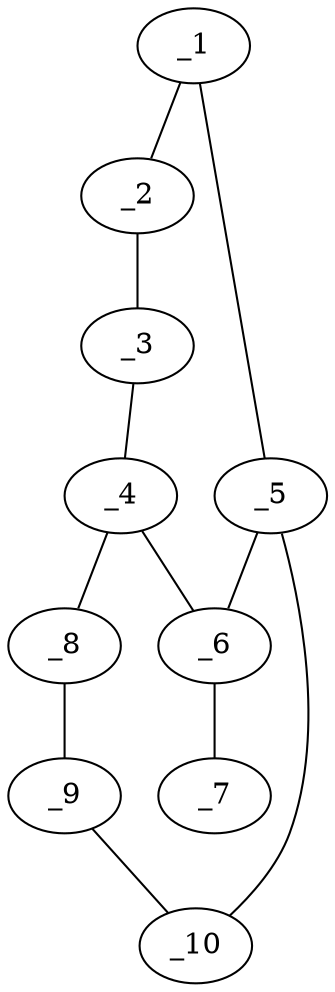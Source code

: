 graph molid625471 {
	_1	 [charge=0,
		chem=1,
		symbol="C  ",
		x="6.5722",
		y="-0.2674"];
	_2	 [charge=0,
		chem=1,
		symbol="C  ",
		x="6.9305",
		y="-1.201"];
	_1 -- _2	 [valence=2];
	_5	 [charge=0,
		chem=1,
		symbol="C  ",
		x="4.7075",
		y="0.1802"];
	_1 -- _5	 [valence=1];
	_3	 [charge=0,
		chem=1,
		symbol="C  ",
		x="6.1534",
		y="-1.8303"];
	_2 -- _3	 [valence=1];
	_4	 [charge=0,
		chem=1,
		symbol="C  ",
		x="4.4487",
		y="-0.7857"];
	_3 -- _4	 [valence=1];
	_6	 [charge=0,
		chem=1,
		symbol="C  ",
		x="3.9709",
		y="1.1628"];
	_4 -- _6	 [valence=1];
	_8	 [charge=0,
		chem=1,
		symbol="C  ",
		x="2.9135",
		y="-2.0289"];
	_4 -- _8	 [valence=1];
	_5 -- _6	 [valence=1];
	_10	 [charge=0,
		chem=1,
		symbol="C  ",
		x="2.1045",
		y="-0.6276"];
	_5 -- _10	 [valence=1];
	_7	 [charge=0,
		chem=2,
		symbol="O  ",
		x="3.4709",
		y="2.0289"];
	_6 -- _7	 [valence=1];
	_9	 [charge=0,
		chem=1,
		symbol="C  ",
		x=2,
		y="-1.6221"];
	_8 -- _9	 [valence=1];
	_9 -- _10	 [valence=1];
}
